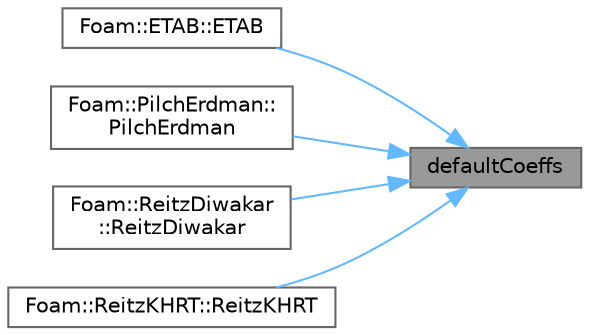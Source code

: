 digraph "defaultCoeffs"
{
 // LATEX_PDF_SIZE
  bgcolor="transparent";
  edge [fontname=Helvetica,fontsize=10,labelfontname=Helvetica,labelfontsize=10];
  node [fontname=Helvetica,fontsize=10,shape=box,height=0.2,width=0.4];
  rankdir="RL";
  Node1 [id="Node000001",label="defaultCoeffs",height=0.2,width=0.4,color="gray40", fillcolor="grey60", style="filled", fontcolor="black",tooltip=" "];
  Node1 -> Node2 [id="edge1_Node000001_Node000002",dir="back",color="steelblue1",style="solid",tooltip=" "];
  Node2 [id="Node000002",label="Foam::ETAB::ETAB",height=0.2,width=0.4,color="grey40", fillcolor="white", style="filled",URL="$classFoam_1_1ETAB.html#ae26662823ae1bd31694c9cb941652d15",tooltip=" "];
  Node1 -> Node3 [id="edge2_Node000001_Node000003",dir="back",color="steelblue1",style="solid",tooltip=" "];
  Node3 [id="Node000003",label="Foam::PilchErdman::\lPilchErdman",height=0.2,width=0.4,color="grey40", fillcolor="white", style="filled",URL="$classFoam_1_1PilchErdman.html#a22d03562f6767baf5b4acd3952ae5f10",tooltip=" "];
  Node1 -> Node4 [id="edge3_Node000001_Node000004",dir="back",color="steelblue1",style="solid",tooltip=" "];
  Node4 [id="Node000004",label="Foam::ReitzDiwakar\l::ReitzDiwakar",height=0.2,width=0.4,color="grey40", fillcolor="white", style="filled",URL="$classFoam_1_1ReitzDiwakar.html#adcd5bead8c51e54edb8a18e86999b8db",tooltip=" "];
  Node1 -> Node5 [id="edge4_Node000001_Node000005",dir="back",color="steelblue1",style="solid",tooltip=" "];
  Node5 [id="Node000005",label="Foam::ReitzKHRT::ReitzKHRT",height=0.2,width=0.4,color="grey40", fillcolor="white", style="filled",URL="$classFoam_1_1ReitzKHRT.html#a37ae70889b8f2ca1de2a8c86f5c08018",tooltip=" "];
}
